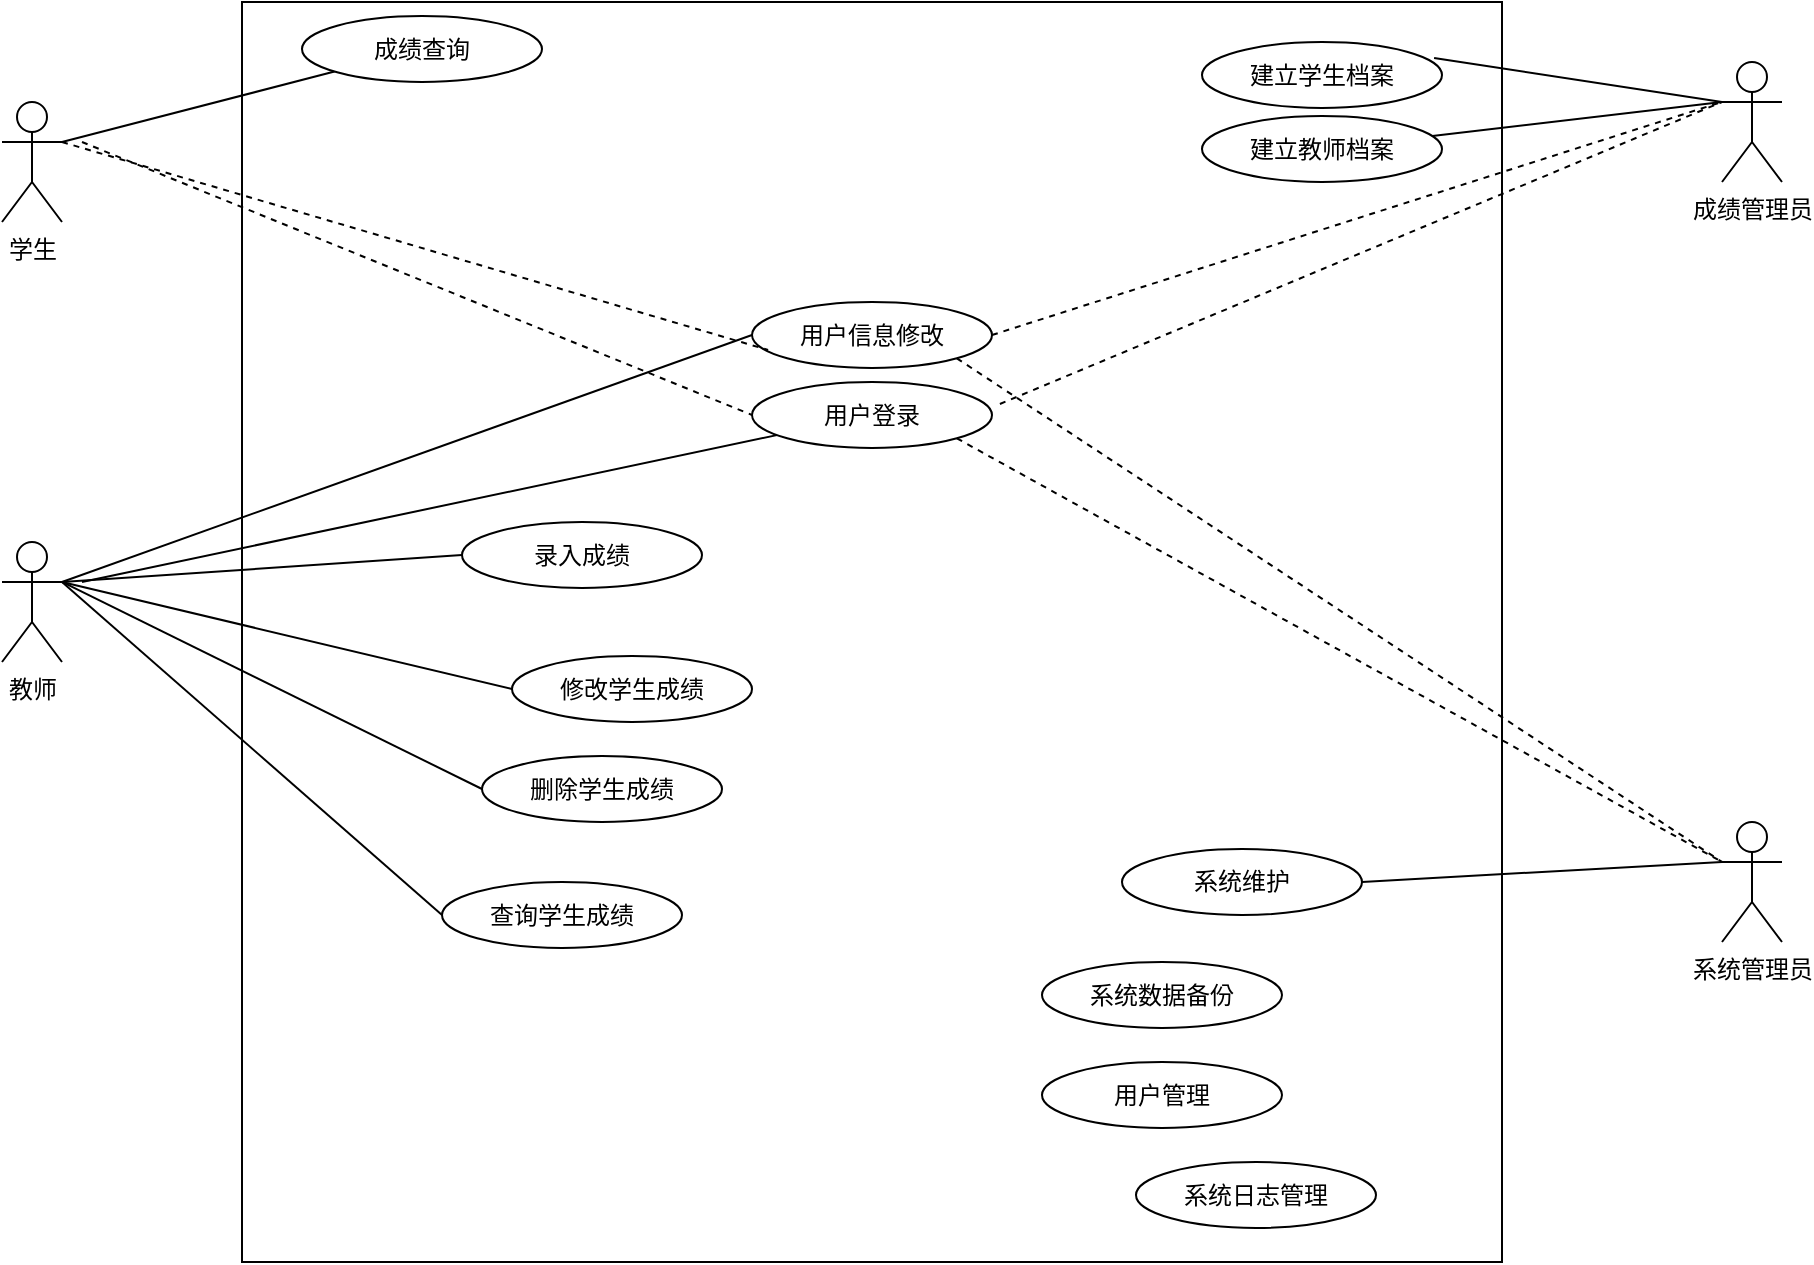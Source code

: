 <mxfile version="21.8.2" type="github">
  <diagram name="第 1 页" id="JEW84IEkXDqigqjq7rxe">
    <mxGraphModel dx="1434" dy="1927" grid="1" gridSize="10" guides="1" tooltips="1" connect="1" arrows="1" fold="1" page="1" pageScale="1" pageWidth="827" pageHeight="1169" math="0" shadow="0">
      <root>
        <mxCell id="0" />
        <mxCell id="1" parent="0" />
        <mxCell id="Idv3CIi146qRPTqe8h8x-1" value="" style="whiteSpace=wrap;html=1;aspect=fixed;" vertex="1" parent="1">
          <mxGeometry x="380" y="-100" width="630" height="630" as="geometry" />
        </mxCell>
        <mxCell id="Idv3CIi146qRPTqe8h8x-2" value="学生" style="shape=umlActor;verticalLabelPosition=bottom;verticalAlign=top;html=1;outlineConnect=0;" vertex="1" parent="1">
          <mxGeometry x="260" y="-50" width="30" height="60" as="geometry" />
        </mxCell>
        <mxCell id="Idv3CIi146qRPTqe8h8x-5" value="" style="endArrow=none;html=1;rounded=0;" edge="1" parent="1" target="Idv3CIi146qRPTqe8h8x-6">
          <mxGeometry width="50" height="50" relative="1" as="geometry">
            <mxPoint x="290" y="-30" as="sourcePoint" />
            <mxPoint x="340" y="-80" as="targetPoint" />
          </mxGeometry>
        </mxCell>
        <mxCell id="Idv3CIi146qRPTqe8h8x-6" value="成绩查询" style="ellipse;whiteSpace=wrap;html=1;" vertex="1" parent="1">
          <mxGeometry x="410" y="-93" width="120" height="33" as="geometry" />
        </mxCell>
        <mxCell id="Idv3CIi146qRPTqe8h8x-7" value="用户信息修改" style="ellipse;whiteSpace=wrap;html=1;" vertex="1" parent="1">
          <mxGeometry x="635" y="50" width="120" height="33" as="geometry" />
        </mxCell>
        <mxCell id="Idv3CIi146qRPTqe8h8x-8" value="用户登录" style="ellipse;whiteSpace=wrap;html=1;" vertex="1" parent="1">
          <mxGeometry x="635" y="90" width="120" height="33" as="geometry" />
        </mxCell>
        <mxCell id="Idv3CIi146qRPTqe8h8x-9" value="" style="endArrow=none;html=1;rounded=0;entryX=0.067;entryY=0.727;entryDx=0;entryDy=0;entryPerimeter=0;dashed=1;" edge="1" parent="1" target="Idv3CIi146qRPTqe8h8x-7">
          <mxGeometry width="50" height="50" relative="1" as="geometry">
            <mxPoint x="290" y="-30" as="sourcePoint" />
            <mxPoint x="340" y="-80" as="targetPoint" />
          </mxGeometry>
        </mxCell>
        <mxCell id="Idv3CIi146qRPTqe8h8x-10" value="" style="endArrow=none;html=1;rounded=0;entryX=0;entryY=0.5;entryDx=0;entryDy=0;dashed=1;" edge="1" parent="1" target="Idv3CIi146qRPTqe8h8x-8">
          <mxGeometry width="50" height="50" relative="1" as="geometry">
            <mxPoint x="300" y="-30" as="sourcePoint" />
            <mxPoint x="680" y="170" as="targetPoint" />
          </mxGeometry>
        </mxCell>
        <mxCell id="Idv3CIi146qRPTqe8h8x-11" value="教师" style="shape=umlActor;verticalLabelPosition=bottom;verticalAlign=top;html=1;outlineConnect=0;" vertex="1" parent="1">
          <mxGeometry x="260" y="170" width="30" height="60" as="geometry" />
        </mxCell>
        <mxCell id="Idv3CIi146qRPTqe8h8x-12" value="录入成绩" style="ellipse;whiteSpace=wrap;html=1;" vertex="1" parent="1">
          <mxGeometry x="490" y="160" width="120" height="33" as="geometry" />
        </mxCell>
        <mxCell id="Idv3CIi146qRPTqe8h8x-13" value="修改学生成绩" style="ellipse;whiteSpace=wrap;html=1;" vertex="1" parent="1">
          <mxGeometry x="515" y="227" width="120" height="33" as="geometry" />
        </mxCell>
        <mxCell id="Idv3CIi146qRPTqe8h8x-14" value="删除学生成绩" style="ellipse;whiteSpace=wrap;html=1;" vertex="1" parent="1">
          <mxGeometry x="500" y="277" width="120" height="33" as="geometry" />
        </mxCell>
        <mxCell id="Idv3CIi146qRPTqe8h8x-15" value="" style="endArrow=none;html=1;rounded=0;exitX=1;exitY=0.333;exitDx=0;exitDy=0;exitPerimeter=0;entryX=0;entryY=0.5;entryDx=0;entryDy=0;" edge="1" parent="1" source="Idv3CIi146qRPTqe8h8x-11" target="Idv3CIi146qRPTqe8h8x-12">
          <mxGeometry width="50" height="50" relative="1" as="geometry">
            <mxPoint x="630" y="220" as="sourcePoint" />
            <mxPoint x="680" y="170" as="targetPoint" />
          </mxGeometry>
        </mxCell>
        <mxCell id="Idv3CIi146qRPTqe8h8x-16" value="" style="endArrow=none;html=1;rounded=0;entryX=0;entryY=0.5;entryDx=0;entryDy=0;" edge="1" parent="1" target="Idv3CIi146qRPTqe8h8x-13">
          <mxGeometry width="50" height="50" relative="1" as="geometry">
            <mxPoint x="290" y="190" as="sourcePoint" />
            <mxPoint x="680" y="170" as="targetPoint" />
          </mxGeometry>
        </mxCell>
        <mxCell id="Idv3CIi146qRPTqe8h8x-17" value="" style="endArrow=none;html=1;rounded=0;exitX=1;exitY=0.333;exitDx=0;exitDy=0;exitPerimeter=0;entryX=0;entryY=0.5;entryDx=0;entryDy=0;" edge="1" parent="1" source="Idv3CIi146qRPTqe8h8x-11" target="Idv3CIi146qRPTqe8h8x-14">
          <mxGeometry width="50" height="50" relative="1" as="geometry">
            <mxPoint x="630" y="220" as="sourcePoint" />
            <mxPoint x="680" y="170" as="targetPoint" />
          </mxGeometry>
        </mxCell>
        <mxCell id="Idv3CIi146qRPTqe8h8x-18" value="" style="endArrow=none;html=1;rounded=0;" edge="1" parent="1" target="Idv3CIi146qRPTqe8h8x-8">
          <mxGeometry width="50" height="50" relative="1" as="geometry">
            <mxPoint x="300" y="190" as="sourcePoint" />
            <mxPoint x="680" y="170" as="targetPoint" />
          </mxGeometry>
        </mxCell>
        <mxCell id="Idv3CIi146qRPTqe8h8x-19" value="查询学生成绩" style="ellipse;whiteSpace=wrap;html=1;" vertex="1" parent="1">
          <mxGeometry x="480" y="340" width="120" height="33" as="geometry" />
        </mxCell>
        <mxCell id="Idv3CIi146qRPTqe8h8x-20" value="" style="endArrow=none;html=1;rounded=0;entryX=0;entryY=0.5;entryDx=0;entryDy=0;" edge="1" parent="1" target="Idv3CIi146qRPTqe8h8x-7">
          <mxGeometry width="50" height="50" relative="1" as="geometry">
            <mxPoint x="290" y="190" as="sourcePoint" />
            <mxPoint x="680" y="170" as="targetPoint" />
          </mxGeometry>
        </mxCell>
        <mxCell id="Idv3CIi146qRPTqe8h8x-21" value="" style="endArrow=none;html=1;rounded=0;exitX=1;exitY=0.333;exitDx=0;exitDy=0;exitPerimeter=0;entryX=0;entryY=0.5;entryDx=0;entryDy=0;" edge="1" parent="1" source="Idv3CIi146qRPTqe8h8x-11" target="Idv3CIi146qRPTqe8h8x-19">
          <mxGeometry width="50" height="50" relative="1" as="geometry">
            <mxPoint x="630" y="220" as="sourcePoint" />
            <mxPoint x="680" y="170" as="targetPoint" />
          </mxGeometry>
        </mxCell>
        <mxCell id="Idv3CIi146qRPTqe8h8x-22" value="成绩管理员" style="shape=umlActor;verticalLabelPosition=bottom;verticalAlign=top;html=1;outlineConnect=0;" vertex="1" parent="1">
          <mxGeometry x="1120" y="-70" width="30" height="60" as="geometry" />
        </mxCell>
        <mxCell id="Idv3CIi146qRPTqe8h8x-23" value="" style="endArrow=none;html=1;rounded=0;entryX=0;entryY=0.333;entryDx=0;entryDy=0;entryPerimeter=0;exitX=1;exitY=0.5;exitDx=0;exitDy=0;dashed=1;" edge="1" parent="1" source="Idv3CIi146qRPTqe8h8x-7" target="Idv3CIi146qRPTqe8h8x-22">
          <mxGeometry width="50" height="50" relative="1" as="geometry">
            <mxPoint x="630" y="220" as="sourcePoint" />
            <mxPoint x="680" y="170" as="targetPoint" />
          </mxGeometry>
        </mxCell>
        <mxCell id="Idv3CIi146qRPTqe8h8x-24" value="" style="endArrow=none;html=1;rounded=0;exitX=1.033;exitY=0.333;exitDx=0;exitDy=0;exitPerimeter=0;dashed=1;" edge="1" parent="1" source="Idv3CIi146qRPTqe8h8x-8">
          <mxGeometry width="50" height="50" relative="1" as="geometry">
            <mxPoint x="630" y="220" as="sourcePoint" />
            <mxPoint x="1120" y="-50" as="targetPoint" />
          </mxGeometry>
        </mxCell>
        <mxCell id="Idv3CIi146qRPTqe8h8x-25" value="建立学生档案" style="ellipse;whiteSpace=wrap;html=1;" vertex="1" parent="1">
          <mxGeometry x="860" y="-80" width="120" height="33" as="geometry" />
        </mxCell>
        <mxCell id="Idv3CIi146qRPTqe8h8x-26" value="建立教师档案" style="ellipse;whiteSpace=wrap;html=1;" vertex="1" parent="1">
          <mxGeometry x="860" y="-43" width="120" height="33" as="geometry" />
        </mxCell>
        <mxCell id="Idv3CIi146qRPTqe8h8x-27" value="" style="endArrow=none;html=1;rounded=0;exitX=0.967;exitY=0.242;exitDx=0;exitDy=0;exitPerimeter=0;" edge="1" parent="1" source="Idv3CIi146qRPTqe8h8x-25">
          <mxGeometry width="50" height="50" relative="1" as="geometry">
            <mxPoint x="765" y="77" as="sourcePoint" />
            <mxPoint x="1120" y="-50" as="targetPoint" />
          </mxGeometry>
        </mxCell>
        <mxCell id="Idv3CIi146qRPTqe8h8x-28" value="" style="endArrow=none;html=1;rounded=0;" edge="1" parent="1" source="Idv3CIi146qRPTqe8h8x-26">
          <mxGeometry width="50" height="50" relative="1" as="geometry">
            <mxPoint x="986" y="-62" as="sourcePoint" />
            <mxPoint x="1120" y="-50" as="targetPoint" />
          </mxGeometry>
        </mxCell>
        <mxCell id="Idv3CIi146qRPTqe8h8x-29" value="系统管理员" style="shape=umlActor;verticalLabelPosition=bottom;verticalAlign=top;html=1;outlineConnect=0;" vertex="1" parent="1">
          <mxGeometry x="1120" y="310" width="30" height="60" as="geometry" />
        </mxCell>
        <mxCell id="Idv3CIi146qRPTqe8h8x-30" value="系统维护" style="ellipse;whiteSpace=wrap;html=1;" vertex="1" parent="1">
          <mxGeometry x="820" y="323.5" width="120" height="33" as="geometry" />
        </mxCell>
        <mxCell id="Idv3CIi146qRPTqe8h8x-31" value="系统数据备份" style="ellipse;whiteSpace=wrap;html=1;" vertex="1" parent="1">
          <mxGeometry x="780" y="380" width="120" height="33" as="geometry" />
        </mxCell>
        <mxCell id="Idv3CIi146qRPTqe8h8x-32" value="用户管理" style="ellipse;whiteSpace=wrap;html=1;" vertex="1" parent="1">
          <mxGeometry x="780" y="430" width="120" height="33" as="geometry" />
        </mxCell>
        <mxCell id="Idv3CIi146qRPTqe8h8x-33" value="系统日志管理" style="ellipse;whiteSpace=wrap;html=1;" vertex="1" parent="1">
          <mxGeometry x="827" y="480" width="120" height="33" as="geometry" />
        </mxCell>
        <mxCell id="Idv3CIi146qRPTqe8h8x-34" value="" style="endArrow=none;html=1;rounded=0;entryX=0;entryY=0.333;entryDx=0;entryDy=0;entryPerimeter=0;exitX=1;exitY=0.5;exitDx=0;exitDy=0;" edge="1" parent="1" source="Idv3CIi146qRPTqe8h8x-30" target="Idv3CIi146qRPTqe8h8x-29">
          <mxGeometry width="50" height="50" relative="1" as="geometry">
            <mxPoint x="630" y="220" as="sourcePoint" />
            <mxPoint x="680" y="170" as="targetPoint" />
          </mxGeometry>
        </mxCell>
        <mxCell id="Idv3CIi146qRPTqe8h8x-35" value="" style="endArrow=none;html=1;rounded=0;entryX=0;entryY=0.333;entryDx=0;entryDy=0;entryPerimeter=0;exitX=1;exitY=1;exitDx=0;exitDy=0;dashed=1;" edge="1" parent="1" source="Idv3CIi146qRPTqe8h8x-7" target="Idv3CIi146qRPTqe8h8x-29">
          <mxGeometry width="50" height="50" relative="1" as="geometry">
            <mxPoint x="630" y="220" as="sourcePoint" />
            <mxPoint x="680" y="170" as="targetPoint" />
          </mxGeometry>
        </mxCell>
        <mxCell id="Idv3CIi146qRPTqe8h8x-36" value="" style="endArrow=none;html=1;rounded=0;entryX=0;entryY=0.333;entryDx=0;entryDy=0;entryPerimeter=0;exitX=1;exitY=1;exitDx=0;exitDy=0;dashed=1;" edge="1" parent="1" source="Idv3CIi146qRPTqe8h8x-8" target="Idv3CIi146qRPTqe8h8x-29">
          <mxGeometry width="50" height="50" relative="1" as="geometry">
            <mxPoint x="630" y="220" as="sourcePoint" />
            <mxPoint x="680" y="170" as="targetPoint" />
          </mxGeometry>
        </mxCell>
      </root>
    </mxGraphModel>
  </diagram>
</mxfile>
